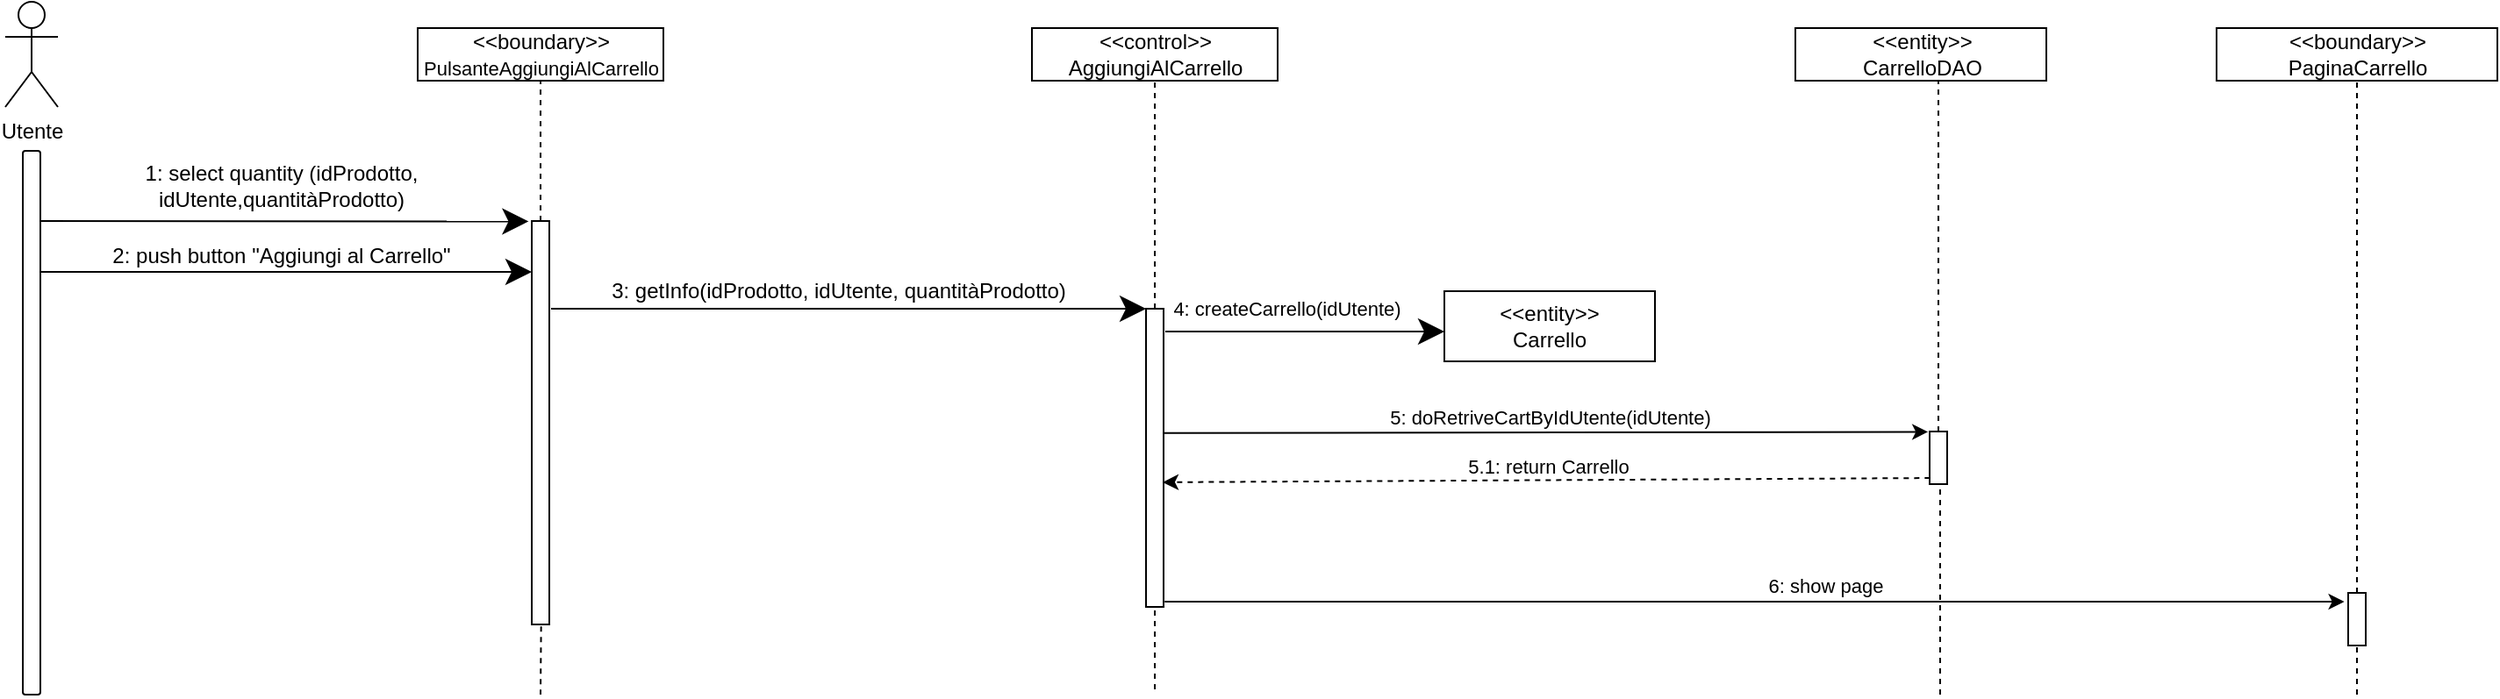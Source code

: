 <mxfile version="13.9.9" type="device"><diagram id="lo4rQGWEZj-jbZf-0vPG" name="Page-1"><mxGraphModel dx="788" dy="531" grid="1" gridSize="10" guides="1" tooltips="1" connect="1" arrows="1" fold="1" page="1" pageScale="1" pageWidth="827" pageHeight="1169" math="0" shadow="0"><root><mxCell id="0"/><mxCell id="1" parent="0"/><mxCell id="CcJ4rSHBO9rAn4vY1qrG-1" value="Utente" style="shape=umlActor;verticalLabelPosition=bottom;verticalAlign=top;html=1;outlineConnect=0;" parent="1" vertex="1"><mxGeometry x="180" y="45" width="30" height="60" as="geometry"/></mxCell><mxCell id="CcJ4rSHBO9rAn4vY1qrG-6" value="" style="html=1;points=[];perimeter=orthogonalPerimeter;rounded=1;" parent="1" vertex="1"><mxGeometry x="190" y="130" width="10" height="310" as="geometry"/></mxCell><mxCell id="CcJ4rSHBO9rAn4vY1qrG-9" value="&lt;div&gt;&amp;lt;&amp;lt;boundary&amp;gt;&amp;gt;&lt;/div&gt;&lt;div&gt;&lt;font style=&quot;font-size: 11px&quot;&gt;PulsanteAggiungiAlCarrello&lt;/font&gt;&lt;br&gt;&lt;/div&gt;" style="html=1;rounded=0;" parent="1" vertex="1"><mxGeometry x="415" y="60" width="140" height="30" as="geometry"/></mxCell><mxCell id="CcJ4rSHBO9rAn4vY1qrG-11" value="" style="edgeStyle=orthogonalEdgeStyle;rounded=0;orthogonalLoop=1;jettySize=auto;html=1;strokeColor=none;" parent="1" source="CcJ4rSHBO9rAn4vY1qrG-10" target="CcJ4rSHBO9rAn4vY1qrG-9" edge="1"><mxGeometry relative="1" as="geometry"/></mxCell><mxCell id="CcJ4rSHBO9rAn4vY1qrG-12" value="" style="edgeStyle=orthogonalEdgeStyle;orthogonalLoop=1;jettySize=auto;html=1;strokeColor=#000000;rounded=0;dashed=1;endArrow=none;endFill=0;" parent="1" source="CcJ4rSHBO9rAn4vY1qrG-10" target="CcJ4rSHBO9rAn4vY1qrG-9" edge="1"><mxGeometry relative="1" as="geometry"/></mxCell><mxCell id="CcJ4rSHBO9rAn4vY1qrG-19" value="" style="edgeStyle=orthogonalEdgeStyle;rounded=0;orthogonalLoop=1;jettySize=auto;html=1;dashed=1;endArrow=none;endFill=0;strokeColor=#000000;exitX=0.533;exitY=1.005;exitDx=0;exitDy=0;exitPerimeter=0;" parent="1" source="CcJ4rSHBO9rAn4vY1qrG-10" edge="1"><mxGeometry relative="1" as="geometry"><mxPoint x="485" y="440" as="targetPoint"/></mxGeometry></mxCell><mxCell id="CcJ4rSHBO9rAn4vY1qrG-10" value="" style="html=1;points=[];perimeter=orthogonalPerimeter;rounded=0;arcSize=50;" parent="1" vertex="1"><mxGeometry x="480" y="170" width="10" height="230" as="geometry"/></mxCell><mxCell id="CcJ4rSHBO9rAn4vY1qrG-20" value="&lt;div&gt;&amp;lt;&amp;lt;control&amp;gt;&amp;gt;&lt;/div&gt;AggiungiAlCarrello" style="html=1;rounded=0;" parent="1" vertex="1"><mxGeometry x="765" y="60" width="140" height="30" as="geometry"/></mxCell><mxCell id="CcJ4rSHBO9rAn4vY1qrG-21" value="&lt;div&gt;&amp;lt;&amp;lt;boundary&amp;gt;&amp;gt;&lt;/div&gt;&lt;div&gt;PaginaCarrello&lt;/div&gt;" style="html=1;rounded=0;" parent="1" vertex="1"><mxGeometry x="1440" y="60" width="160" height="30" as="geometry"/></mxCell><mxCell id="CcJ4rSHBO9rAn4vY1qrG-27" value="" style="endArrow=classic;endFill=1;endSize=12;html=1;strokeColor=#000000;rounded=1;entryX=-0.18;entryY=0.001;entryDx=0;entryDy=0;entryPerimeter=0;" parent="1" target="CcJ4rSHBO9rAn4vY1qrG-10" edge="1"><mxGeometry width="160" relative="1" as="geometry"><mxPoint x="200" y="170" as="sourcePoint"/><mxPoint x="440" y="180" as="targetPoint"/></mxGeometry></mxCell><mxCell id="CcJ4rSHBO9rAn4vY1qrG-28" value="1: select quantity (idProdotto, idUtente,quantitàProdotto)" style="text;html=1;strokeColor=none;fillColor=none;align=center;verticalAlign=middle;whiteSpace=wrap;rounded=0;dashed=1;" parent="1" vertex="1"><mxGeometry x="200" y="140" width="275" height="20" as="geometry"/></mxCell><mxCell id="CcJ4rSHBO9rAn4vY1qrG-29" value="3: getInfo(idProdotto, idUtente, quantitàProdotto)" style="text;html=1;strokeColor=none;fillColor=none;align=center;verticalAlign=middle;whiteSpace=wrap;rounded=0;dashed=1;" parent="1" vertex="1"><mxGeometry x="470" y="200" width="370" height="20" as="geometry"/></mxCell><mxCell id="CcJ4rSHBO9rAn4vY1qrG-31" value="" style="endArrow=classic;endFill=1;endSize=12;html=1;strokeColor=#000000;rounded=1;entryX=0;entryY=0.5;entryDx=0;entryDy=0;" parent="1" edge="1"><mxGeometry width="160" relative="1" as="geometry"><mxPoint x="491" y="220" as="sourcePoint"/><mxPoint x="830" y="220" as="targetPoint"/></mxGeometry></mxCell><mxCell id="CcJ4rSHBO9rAn4vY1qrG-35" value="" style="endArrow=classic;endFill=1;endSize=12;html=1;strokeColor=#000000;rounded=1;" parent="1" edge="1"><mxGeometry width="160" relative="1" as="geometry"><mxPoint x="841" y="233" as="sourcePoint"/><mxPoint x="1000" y="233" as="targetPoint"/><Array as="points"/></mxGeometry></mxCell><mxCell id="NDudXbwPrmYmq_d0rmKW-3" value="4: createCarrello(idUtente)" style="edgeLabel;html=1;align=center;verticalAlign=middle;resizable=0;points=[];" vertex="1" connectable="0" parent="CcJ4rSHBO9rAn4vY1qrG-35"><mxGeometry x="-0.339" y="-1" relative="1" as="geometry"><mxPoint x="16.59" y="-14" as="offset"/></mxGeometry></mxCell><mxCell id="CcJ4rSHBO9rAn4vY1qrG-44" value="" style="endArrow=none;html=1;dashed=1;strokeColor=#000000;entryX=0.5;entryY=1;entryDx=0;entryDy=0;" parent="1" source="CcJ4rSHBO9rAn4vY1qrG-32" target="CcJ4rSHBO9rAn4vY1qrG-20" edge="1"><mxGeometry width="50" height="50" relative="1" as="geometry"><mxPoint x="655" y="230" as="sourcePoint"/><mxPoint x="610" y="180" as="targetPoint"/></mxGeometry></mxCell><mxCell id="CcJ4rSHBO9rAn4vY1qrG-32" value="" style="html=1;points=[];perimeter=orthogonalPerimeter;rounded=0;arcSize=50;" parent="1" vertex="1"><mxGeometry x="830" y="220" width="10" height="170" as="geometry"/></mxCell><mxCell id="CcJ4rSHBO9rAn4vY1qrG-51" value="" style="endArrow=none;html=1;dashed=1;strokeColor=#000000;exitX=0.5;exitY=1.012;exitDx=0;exitDy=0;exitPerimeter=0;" parent="1" source="CcJ4rSHBO9rAn4vY1qrG-32" edge="1"><mxGeometry width="50" height="50" relative="1" as="geometry"><mxPoint x="670" y="320" as="sourcePoint"/><mxPoint x="835" y="440" as="targetPoint"/></mxGeometry></mxCell><mxCell id="MaDgwZRoLFrVz0o0WALn-1" value="&lt;div&gt;&amp;lt;&amp;lt;entity&amp;gt;&amp;gt;&lt;/div&gt;&lt;div&gt;CarrelloDAO&lt;br&gt;&lt;/div&gt;" style="html=1;rounded=0;" parent="1" vertex="1"><mxGeometry x="1200" y="60" width="143" height="30" as="geometry"/></mxCell><mxCell id="MaDgwZRoLFrVz0o0WALn-2" value="" style="endArrow=none;html=1;dashed=1;strokeColor=#000000;" parent="1" edge="1" source="MaDgwZRoLFrVz0o0WALn-3"><mxGeometry width="50" height="50" relative="1" as="geometry"><mxPoint x="1281.5" y="226" as="sourcePoint"/><mxPoint x="1281.5" y="90" as="targetPoint"/><Array as="points"/></mxGeometry></mxCell><mxCell id="MaDgwZRoLFrVz0o0WALn-3" value="" style="html=1;points=[];perimeter=orthogonalPerimeter;rounded=0;arcSize=50;" parent="1" vertex="1"><mxGeometry x="1276.5" y="290" width="10" height="30" as="geometry"/></mxCell><mxCell id="MaDgwZRoLFrVz0o0WALn-7" style="edgeStyle=orthogonalEdgeStyle;rounded=0;orthogonalLoop=1;jettySize=auto;html=1;exitX=0.5;exitY=1;exitDx=0;exitDy=0;endArrow=classic;endFill=1;" parent="1" source="CcJ4rSHBO9rAn4vY1qrG-21" target="CcJ4rSHBO9rAn4vY1qrG-21" edge="1"><mxGeometry relative="1" as="geometry"/></mxCell><mxCell id="VkuyuZY_iucVhcAwSVf5-7" value="" style="endArrow=none;html=1;entryX=0.6;entryY=1.05;entryDx=0;entryDy=0;entryPerimeter=0;dashed=1;" parent="1" target="MaDgwZRoLFrVz0o0WALn-3" edge="1"><mxGeometry width="50" height="50" relative="1" as="geometry"><mxPoint x="1282.5" y="440" as="sourcePoint"/><mxPoint x="1156.5" y="240" as="targetPoint"/></mxGeometry></mxCell><mxCell id="VkuyuZY_iucVhcAwSVf5-13" value="" style="endArrow=classic;endFill=1;endSize=12;html=1;strokeColor=#000000;rounded=1;" parent="1" edge="1"><mxGeometry width="160" relative="1" as="geometry"><mxPoint x="200" y="199" as="sourcePoint"/><mxPoint x="480" y="199" as="targetPoint"/></mxGeometry></mxCell><mxCell id="VkuyuZY_iucVhcAwSVf5-14" value="2: push button &quot;Aggiungi al Carrello&quot;" style="text;html=1;strokeColor=none;fillColor=none;align=center;verticalAlign=middle;whiteSpace=wrap;rounded=0;dashed=1;" parent="1" vertex="1"><mxGeometry x="200" y="180" width="275" height="20" as="geometry"/></mxCell><mxCell id="VkuyuZY_iucVhcAwSVf5-15" value="" style="endArrow=none;html=1;dashed=1;strokeColor=#000000;entryX=0.5;entryY=1;entryDx=0;entryDy=0;" parent="1" target="CcJ4rSHBO9rAn4vY1qrG-21" edge="1" source="NDudXbwPrmYmq_d0rmKW-13"><mxGeometry width="50" height="50" relative="1" as="geometry"><mxPoint x="1520" y="440" as="sourcePoint"/><mxPoint x="1365" y="440" as="targetPoint"/></mxGeometry></mxCell><mxCell id="NDudXbwPrmYmq_d0rmKW-2" value="&amp;lt;&amp;lt;entity&amp;gt;&amp;gt;&lt;br&gt;Carrello" style="rounded=0;whiteSpace=wrap;html=1;" vertex="1" parent="1"><mxGeometry x="1000" y="210" width="120" height="40" as="geometry"/></mxCell><mxCell id="NDudXbwPrmYmq_d0rmKW-4" value="" style="endArrow=classic;html=1;entryX=-0.091;entryY=0.007;entryDx=0;entryDy=0;entryPerimeter=0;exitX=1.008;exitY=0.417;exitDx=0;exitDy=0;exitPerimeter=0;" edge="1" parent="1" source="CcJ4rSHBO9rAn4vY1qrG-32" target="MaDgwZRoLFrVz0o0WALn-3"><mxGeometry width="50" height="50" relative="1" as="geometry"><mxPoint x="843" y="291" as="sourcePoint"/><mxPoint x="1050" y="240" as="targetPoint"/></mxGeometry></mxCell><mxCell id="NDudXbwPrmYmq_d0rmKW-6" value="5: doRetriveCartByIdUtente(idUtente)" style="edgeLabel;html=1;align=center;verticalAlign=middle;resizable=0;points=[];" vertex="1" connectable="0" parent="NDudXbwPrmYmq_d0rmKW-4"><mxGeometry y="-1" relative="1" as="geometry"><mxPoint x="2.14" y="-9.76" as="offset"/></mxGeometry></mxCell><mxCell id="NDudXbwPrmYmq_d0rmKW-7" value="" style="endArrow=classic;html=1;exitX=0.017;exitY=0.884;exitDx=0;exitDy=0;exitPerimeter=0;entryX=0.95;entryY=0.582;entryDx=0;entryDy=0;entryPerimeter=0;dashed=1;" edge="1" parent="1" source="MaDgwZRoLFrVz0o0WALn-3" target="CcJ4rSHBO9rAn4vY1qrG-32"><mxGeometry width="50" height="50" relative="1" as="geometry"><mxPoint x="1040" y="220" as="sourcePoint"/><mxPoint x="1090" y="170" as="targetPoint"/></mxGeometry></mxCell><mxCell id="NDudXbwPrmYmq_d0rmKW-9" value="5.1: return Carrello" style="edgeLabel;html=1;align=center;verticalAlign=middle;resizable=0;points=[];" vertex="1" connectable="0" parent="NDudXbwPrmYmq_d0rmKW-7"><mxGeometry x="-0.102" relative="1" as="geometry"><mxPoint x="-21.17" y="-8.08" as="offset"/></mxGeometry></mxCell><mxCell id="NDudXbwPrmYmq_d0rmKW-12" value="" style="endArrow=classic;html=1;exitX=1.067;exitY=0.982;exitDx=0;exitDy=0;exitPerimeter=0;entryX=-0.22;entryY=0.167;entryDx=0;entryDy=0;entryPerimeter=0;" edge="1" parent="1" source="CcJ4rSHBO9rAn4vY1qrG-32" target="NDudXbwPrmYmq_d0rmKW-13"><mxGeometry width="50" height="50" relative="1" as="geometry"><mxPoint x="1130" y="300" as="sourcePoint"/><mxPoint x="1450" y="387" as="targetPoint"/></mxGeometry></mxCell><mxCell id="NDudXbwPrmYmq_d0rmKW-15" value="6: show page" style="edgeLabel;html=1;align=center;verticalAlign=middle;resizable=0;points=[];" vertex="1" connectable="0" parent="NDudXbwPrmYmq_d0rmKW-12"><mxGeometry x="0.119" y="1" relative="1" as="geometry"><mxPoint y="-7.98" as="offset"/></mxGeometry></mxCell><mxCell id="NDudXbwPrmYmq_d0rmKW-13" value="" style="html=1;points=[];perimeter=orthogonalPerimeter;rounded=0;arcSize=50;" vertex="1" parent="1"><mxGeometry x="1515" y="382" width="10" height="30" as="geometry"/></mxCell><mxCell id="NDudXbwPrmYmq_d0rmKW-14" value="" style="endArrow=none;html=1;dashed=1;strokeColor=#000000;entryX=0.5;entryY=1;entryDx=0;entryDy=0;" edge="1" parent="1" target="NDudXbwPrmYmq_d0rmKW-13"><mxGeometry width="50" height="50" relative="1" as="geometry"><mxPoint x="1520.0" y="440" as="sourcePoint"/><mxPoint x="1520.0" y="90" as="targetPoint"/></mxGeometry></mxCell></root></mxGraphModel></diagram></mxfile>